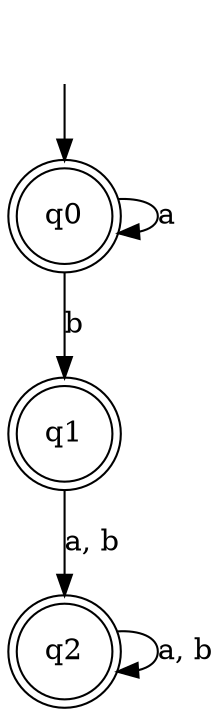 digraph Automaton {

q1 [shape = doublecircle];

q2 [shape = doublecircle];

_nil [style = invis];

q0 [shape = doublecircle];

_nil -> q0;

q1 -> q2 [label = "a, b"];

q0 -> q0 [label = "a"];

q0 -> q1 [label = "b"];

q2 -> q2 [label = "a, b"];

}
